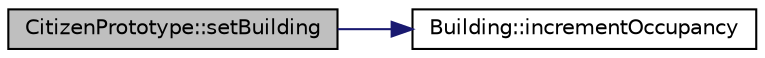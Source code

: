 digraph "CitizenPrototype::setBuilding"
{
 // LATEX_PDF_SIZE
  edge [fontname="Helvetica",fontsize="10",labelfontname="Helvetica",labelfontsize="10"];
  node [fontname="Helvetica",fontsize="10",shape=record];
  rankdir="LR";
  Node1 [label="CitizenPrototype::setBuilding",height=0.2,width=0.4,color="black", fillcolor="grey75", style="filled", fontcolor="black",tooltip=" "];
  Node1 -> Node2 [color="midnightblue",fontsize="10",style="solid",fontname="Helvetica"];
  Node2 [label="Building::incrementOccupancy",height=0.2,width=0.4,color="black", fillcolor="white", style="filled",URL="$classBuilding.html#a6c959df741ddf85e4f1596b7b32ee091",tooltip=" "];
}
